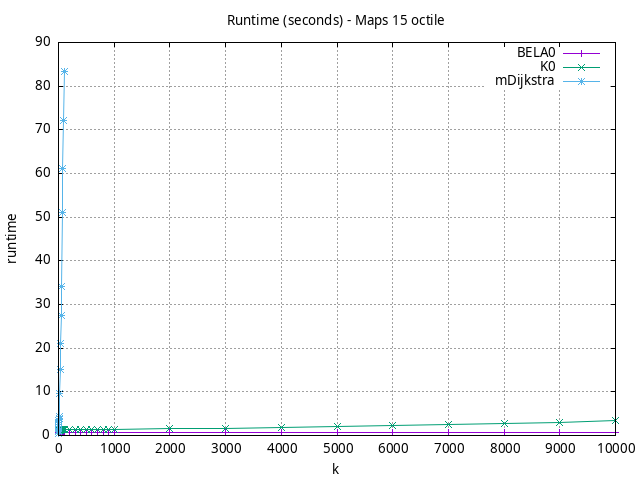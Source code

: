 #!/usr/bin/gnuplot
# -*- coding: utf-8 -*-
#
# results/maps/octile/15/random512-15.brute-force.octile.runtime.gnuplot
#
# Started on 04/07/2024 21:44:45
# Author: Carlos Linares López
set grid
set xlabel "k"
set ylabel "runtime"

set title "Runtime (seconds) - Maps 15 octile"

set terminal png enhanced font "Ariel,10"
set output 'random512-15.brute-force.octile.runtime.png'

plot "-" title "BELA0"      with linesp, "-" title "K0"      with linesp, "-" title "mDijkstra"      with linesp

	1 0.5864963799999999
	2 0.58701636
	3 0.5881482100000001
	4 0.58850113
	5 0.58928891
	6 0.58929407
	7 0.5892349400000001
	8 0.58915427
	9 0.59008292
	10 0.58814052
	20 0.58779108
	30 0.58941305
	40 0.589043
	50 0.5896374799999999
	60 0.59032748
	70 0.5905780500000001
	80 0.59138128
	90 0.59291079
	100 0.59012833
	200 0.59152857
	300 0.5926701499999999
	400 0.5945853900000002
	500 0.5948068000000001
	600 0.59679441
	700 0.5972196599999999
	800 0.5977441099999998
	900 0.59957041
	1000 0.59589397
	2000 0.60505826
	3000 0.6146187399999999
	4000 0.62484781
	5000 0.6625558899999998
	6000 0.6800857599999999
	7000 0.6940573600000002
	8000 0.6854510699999998
	9000 0.6893575700000001
	10000 0.7180439899999999
end
	1 1.2525202
	2 1.2492269
	3 1.2538252
	4 1.2537868
	5 1.2555132
	6 1.2565279999999999
	7 1.2578163
	8 1.2590286
	9 1.2596658000000003
	10 1.2545908
	20 1.2566847
	30 1.2588382
	40 1.2608337
	50 1.2628905
	60 1.2645496
	70 1.2681693
	80 1.2709073
	90 1.2714804000000002
	100 1.2642930000000001
	200 1.2806817999999998
	300 1.2944616
	400 1.3064578999999998
	500 1.3174801000000003
	600 1.3302798999999998
	700 1.3434163000000001
	800 1.3544841999999997
	900 1.3660406000000003
	1000 1.3712978999999998
	2000 1.5167769999999998
	3000 1.6867566999999999
	4000 1.8829088
	5000 2.098333
	6000 2.3306626
	7000 2.5733488999999996
	8000 2.826508299999999
	9000 3.0816278000000006
	10000 3.3370638
end
	1 0.4652511
	2 0.85461529
	3 1.2130247
	4 1.5825305
	5 2.0133034
	6 2.4590549
	7 2.937078900000001
	8 3.4465281000000005
	9 3.8361277
	10 4.3218146
	20 9.5233646
	30 15.058637
	40 21.065682000000006
	50 27.502796
	60 34.160647
	70 51.155171999999986
	80 61.14207799999999
	90 72.120945
	100 83.26080900000002
end
